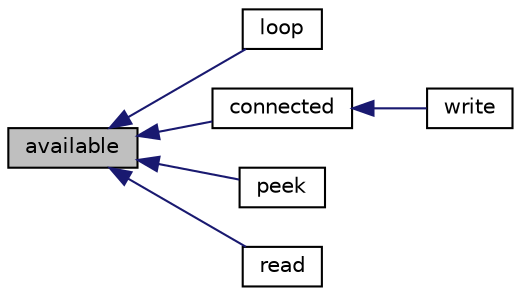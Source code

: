 digraph "available"
{
  edge [fontname="Helvetica",fontsize="10",labelfontname="Helvetica",labelfontsize="10"];
  node [fontname="Helvetica",fontsize="10",shape=record];
  rankdir="LR";
  Node5 [label="available",height=0.2,width=0.4,color="black", fillcolor="grey75", style="filled", fontcolor="black"];
  Node5 -> Node6 [dir="back",color="midnightblue",fontsize="10",style="solid",fontname="Helvetica"];
  Node6 [label="loop",height=0.2,width=0.4,color="black", fillcolor="white", style="filled",URL="$Arduino__kommentiert_8ino.html#afe461d27b9c48d5921c00d521181f12f"];
  Node5 -> Node7 [dir="back",color="midnightblue",fontsize="10",style="solid",fontname="Helvetica"];
  Node7 [label="connected",height=0.2,width=0.4,color="black", fillcolor="white", style="filled",URL="$classEspServer.html#a59fc494d53391b27e2fd75cb750690d9"];
  Node7 -> Node8 [dir="back",color="midnightblue",fontsize="10",style="solid",fontname="Helvetica"];
  Node8 [label="write",height=0.2,width=0.4,color="black", fillcolor="white", style="filled",URL="$classEspServer.html#a7c66fc8d559f4956d4ccea196299bca7"];
  Node5 -> Node9 [dir="back",color="midnightblue",fontsize="10",style="solid",fontname="Helvetica"];
  Node9 [label="peek",height=0.2,width=0.4,color="black", fillcolor="white", style="filled",URL="$classEspServer.html#a9040fa1d479d71edf3a826f4691c35c4"];
  Node5 -> Node10 [dir="back",color="midnightblue",fontsize="10",style="solid",fontname="Helvetica"];
  Node10 [label="read",height=0.2,width=0.4,color="black", fillcolor="white", style="filled",URL="$classEspServer.html#aaab5dab5b969a87f538242e524431637"];
}

